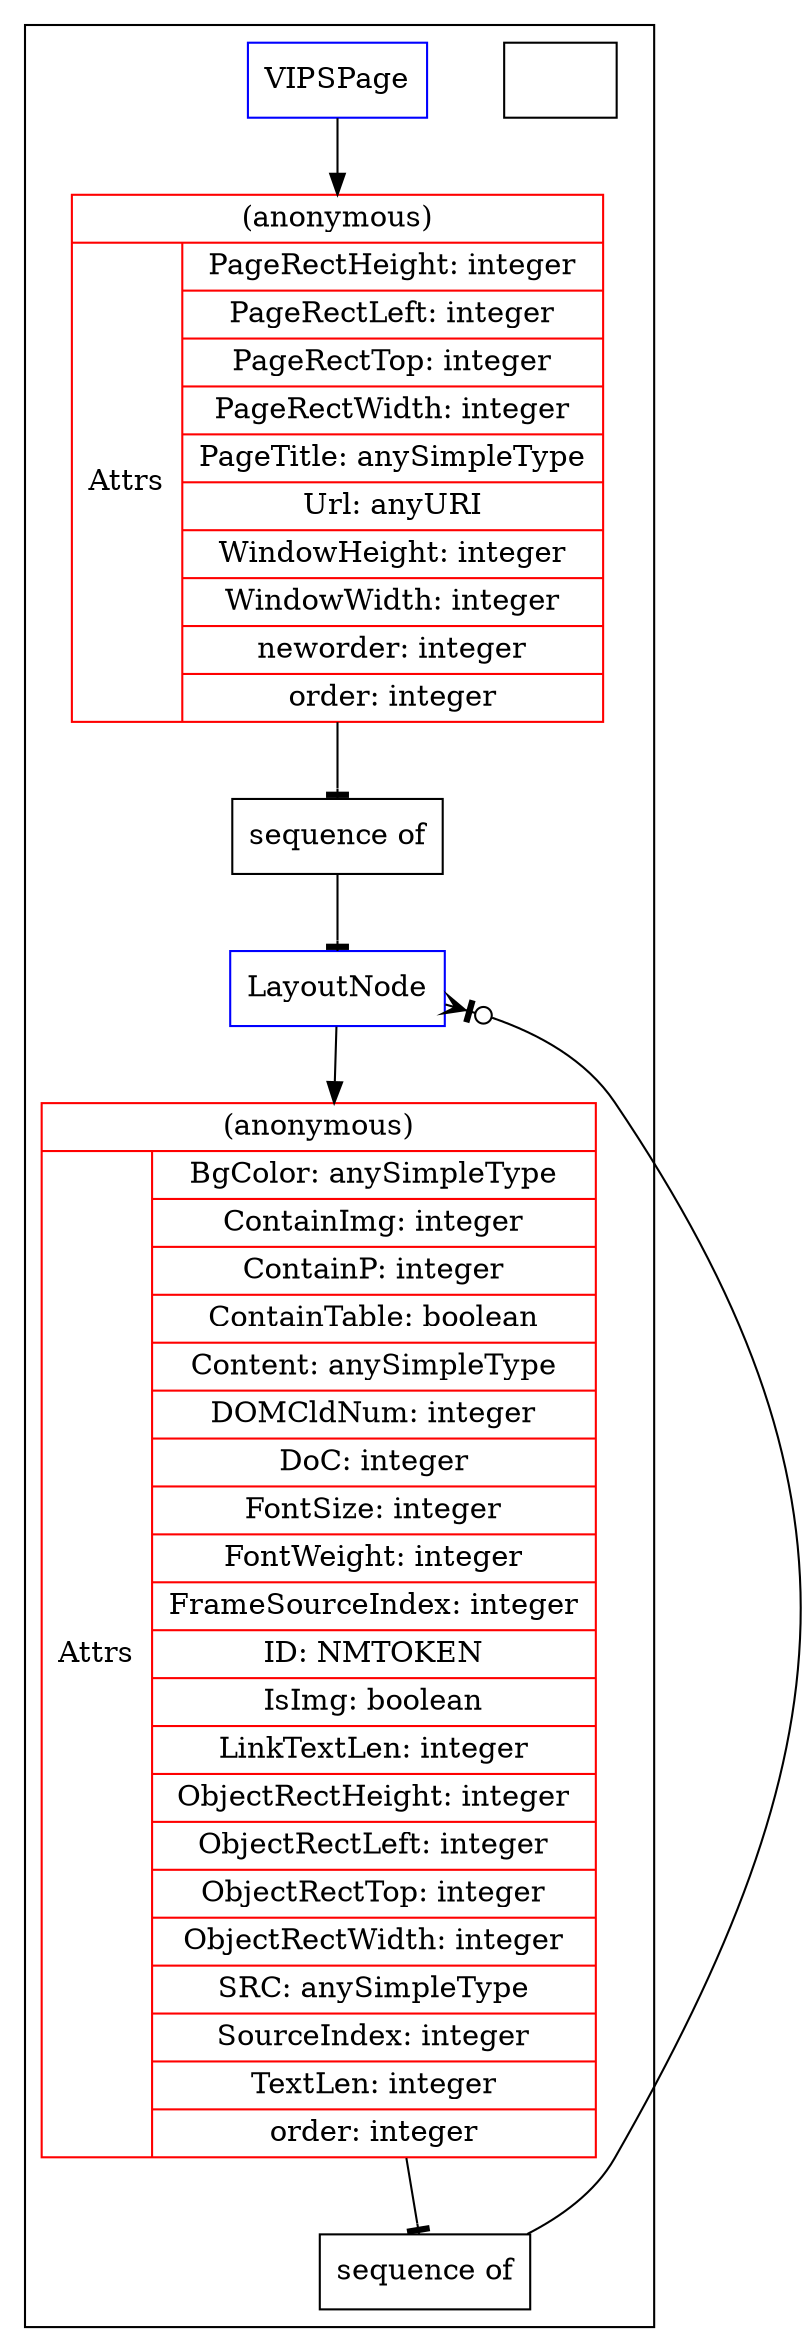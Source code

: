 digraph {
subgraph clusterSchemaImpl27475272 { label=""
ElementDecl10805987 [shape="record", label="{LayoutNode}", color="blue"];
SchemaImpl27475272 [shape="record", label="{}"];
ModelGroupImpl21764429 [shape="record", label="{sequence of}"];
ComplexTypeImpl5862378 [shape="record", label="{(anonymous)|{Attrs|{{<AttributeUseImpl17152415>BgColor: anySimpleType}|{<AttributeUseImpl14525019>ContainImg: integer}|{<AttributeUseImpl13508999>ContainP: integer}|{<AttributeUseImpl16471729>ContainTable: boolean}|{<AttributeUseImpl16291471>Content: anySimpleType}|{<AttributeUseImpl6603598>DOMCldNum: integer}|{<AttributeUseImpl22172629>DoC: integer}|{<AttributeUseImpl33414193>FontSize: integer}|{<AttributeUseImpl25383554>FontWeight: integer}|{<AttributeUseImpl10351444>FrameSourceIndex: integer}|{<AttributeUseImpl30549415>ID: NMTOKEN}|{<AttributeUseImpl27667505>IsImg: boolean}|{<AttributeUseImpl10440721>LinkTextLen: integer}|{<AttributeUseImpl21083505>ObjectRectHeight: integer}|{<AttributeUseImpl15668093>ObjectRectLeft: integer}|{<AttributeUseImpl32012057>ObjectRectTop: integer}|{<AttributeUseImpl14886914>ObjectRectWidth: integer}|{<AttributeUseImpl22528701>SRC: anySimpleType}|{<AttributeUseImpl11678224>SourceIndex: integer}|{<AttributeUseImpl16053322>TextLen: integer}|{<AttributeUseImpl30562042>order: integer}}}}", color="red"];
ElementDecl19642336 [shape="record", label="{VIPSPage}", color="blue"];
ModelGroupImpl25352765 [shape="record", label="{sequence of}"];
ComplexTypeImpl19690856 [shape="record", label="{(anonymous)|{Attrs|{{<AttributeUseImpl10446619>PageRectHeight: integer}|{<AttributeUseImpl19543955>PageRectLeft: integer}|{<AttributeUseImpl10933534>PageRectTop: integer}|{<AttributeUseImpl15842168>PageRectWidth: integer}|{<AttributeUseImpl4916061>PageTitle: anySimpleType}|{<AttributeUseImpl13238549>Url: anyURI}|{<AttributeUseImpl860069>WindowHeight: integer}|{<AttributeUseImpl26780757>WindowWidth: integer}|{<AttributeUseImpl5041714>neworder: integer}|{<AttributeUseImpl11155366>order: integer}}}}", color="red"];
}
ComplexTypeImpl19690856 -> ModelGroupImpl21764429 [arrowhead="tee", arrowtail="diamond"];
ModelGroupImpl25352765 -> ElementDecl10805987 [arrowhead="crowteeodot", arrowtail="diamond"];
ElementDecl10805987 -> ComplexTypeImpl5862378 [arrowhead="normal"];
ModelGroupImpl21764429 -> ElementDecl10805987 [arrowhead="tee", arrowtail="diamond"];
ElementDecl19642336 -> ComplexTypeImpl19690856 [arrowhead="normal"];
ComplexTypeImpl5862378 -> ModelGroupImpl25352765 [arrowhead="tee", arrowtail="diamond"];
}

